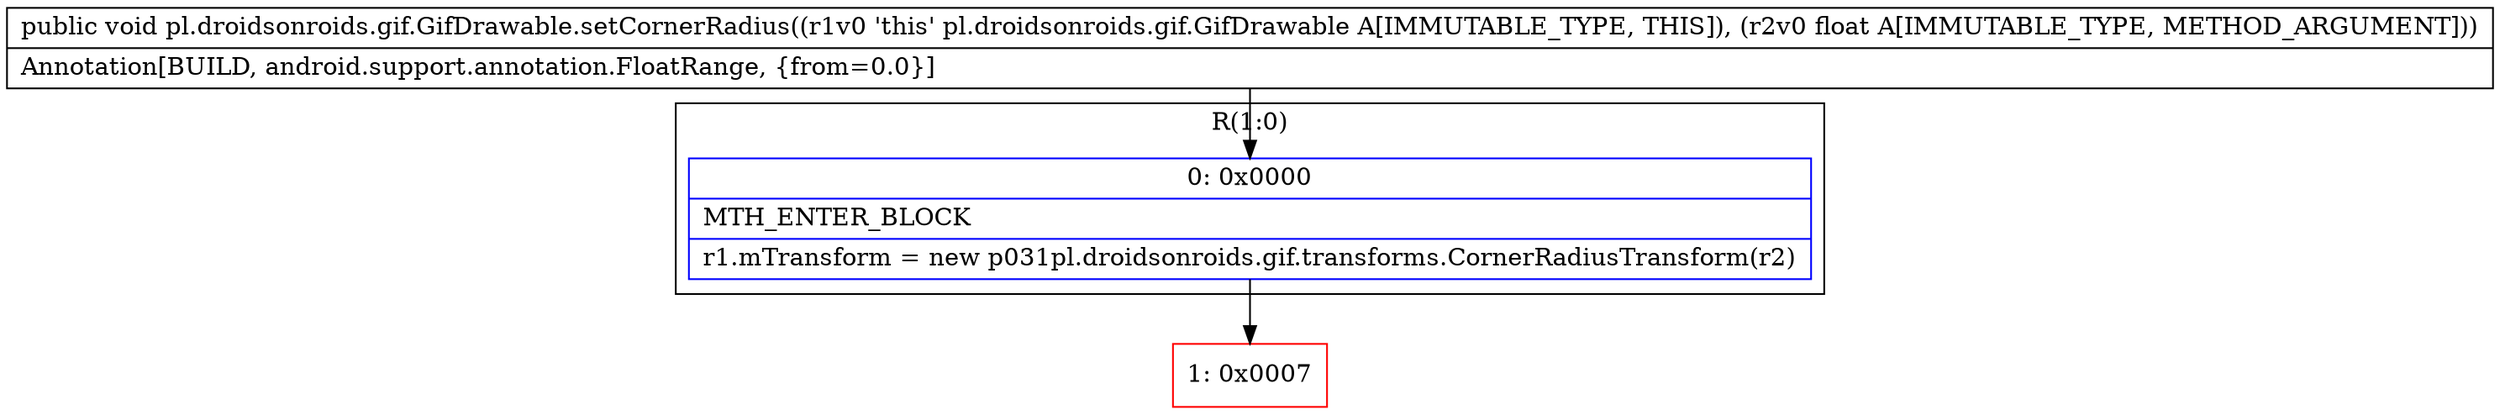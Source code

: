 digraph "CFG forpl.droidsonroids.gif.GifDrawable.setCornerRadius(F)V" {
subgraph cluster_Region_417281832 {
label = "R(1:0)";
node [shape=record,color=blue];
Node_0 [shape=record,label="{0\:\ 0x0000|MTH_ENTER_BLOCK\l|r1.mTransform = new p031pl.droidsonroids.gif.transforms.CornerRadiusTransform(r2)\l}"];
}
Node_1 [shape=record,color=red,label="{1\:\ 0x0007}"];
MethodNode[shape=record,label="{public void pl.droidsonroids.gif.GifDrawable.setCornerRadius((r1v0 'this' pl.droidsonroids.gif.GifDrawable A[IMMUTABLE_TYPE, THIS]), (r2v0 float A[IMMUTABLE_TYPE, METHOD_ARGUMENT]))  | Annotation[BUILD, android.support.annotation.FloatRange, \{from=0.0\}]\l}"];
MethodNode -> Node_0;
Node_0 -> Node_1;
}

